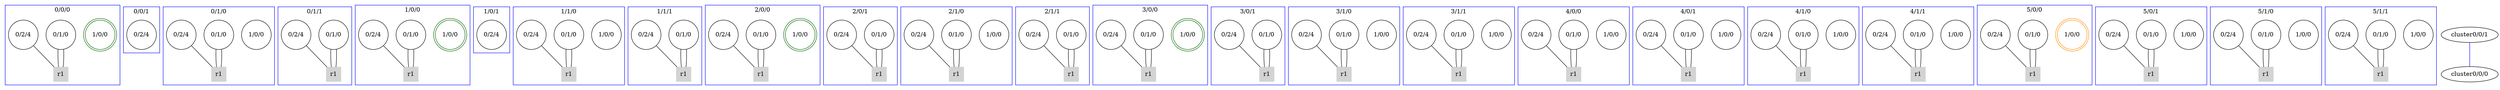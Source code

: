 graph G {
	subgraph "cluster0/0/0" {
		color=blue
		node [color=black shape=circle]
		node [color=darkgreen shape=doublecircle]
		"1/0/0-0/0/0" [label="1/0/0"]
		node [color=black shape=circle]
		"0/1/0-0/0/0" [label="0/1/0"]
		node [color=black shape=circle]
		"0/2/4-0/0/0" [label="0/2/4"]
		label="0/0/0"
		node [color=lightgrey shape=square style=filled width=0.47]
		"r1-0/0/0" [label=r1]
	}
	subgraph "cluster0/0/1" {
		color=blue
		node [color=black shape=circle]
		"0/2/4-0/0/1" [label="0/2/4"]
		label="0/0/1"
		node [color=lightgrey shape=square style=filled width=0.47]
	}
	subgraph "cluster0/1/0" {
		color=blue
		node [color=black shape=circle]
		"1/0/0-0/1/0" [label="1/0/0"]
		node [color=black shape=circle]
		"0/1/0-0/1/0" [label="0/1/0"]
		node [color=black shape=circle]
		"0/2/4-0/1/0" [label="0/2/4"]
		label="0/1/0"
		node [color=lightgrey shape=square style=filled width=0.47]
		"r1-0/1/0" [label=r1]
	}
	subgraph "cluster0/1/1" {
		color=blue
		node [color=black shape=circle]
		"0/1/0-0/1/1" [label="0/1/0"]
		node [color=black shape=circle]
		"0/2/4-0/1/1" [label="0/2/4"]
		label="0/1/1"
		node [color=lightgrey shape=square style=filled width=0.47]
		"r1-0/1/1" [label=r1]
	}
	subgraph "cluster1/0/0" {
		color=blue
		node [color=black shape=circle]
		node [color=darkgreen shape=doublecircle]
		"1/0/0-1/0/0" [label="1/0/0"]
		node [color=black shape=circle]
		"0/1/0-1/0/0" [label="0/1/0"]
		node [color=black shape=circle]
		"0/2/4-1/0/0" [label="0/2/4"]
		label="1/0/0"
		node [color=lightgrey shape=square style=filled width=0.47]
		"r1-1/0/0" [label=r1]
	}
	subgraph "cluster1/0/1" {
		color=blue
		node [color=black shape=circle]
		"0/2/4-1/0/1" [label="0/2/4"]
		label="1/0/1"
		node [color=lightgrey shape=square style=filled width=0.47]
	}
	subgraph "cluster1/1/0" {
		color=blue
		node [color=black shape=circle]
		"1/0/0-1/1/0" [label="1/0/0"]
		node [color=black shape=circle]
		"0/1/0-1/1/0" [label="0/1/0"]
		node [color=black shape=circle]
		"0/2/4-1/1/0" [label="0/2/4"]
		label="1/1/0"
		node [color=lightgrey shape=square style=filled width=0.47]
		"r1-1/1/0" [label=r1]
	}
	subgraph "cluster1/1/1" {
		color=blue
		node [color=black shape=circle]
		"0/1/0-1/1/1" [label="0/1/0"]
		node [color=black shape=circle]
		"0/2/4-1/1/1" [label="0/2/4"]
		label="1/1/1"
		node [color=lightgrey shape=square style=filled width=0.47]
		"r1-1/1/1" [label=r1]
	}
	subgraph "cluster2/0/0" {
		color=blue
		node [color=black shape=circle]
		node [color=darkgreen shape=doublecircle]
		"1/0/0-2/0/0" [label="1/0/0"]
		node [color=black shape=circle]
		"0/1/0-2/0/0" [label="0/1/0"]
		node [color=black shape=circle]
		"0/2/4-2/0/0" [label="0/2/4"]
		label="2/0/0"
		node [color=lightgrey shape=square style=filled width=0.47]
		"r1-2/0/0" [label=r1]
	}
	subgraph "cluster2/0/1" {
		color=blue
		node [color=black shape=circle]
		"0/1/0-2/0/1" [label="0/1/0"]
		node [color=black shape=circle]
		"0/2/4-2/0/1" [label="0/2/4"]
		label="2/0/1"
		node [color=lightgrey shape=square style=filled width=0.47]
		"r1-2/0/1" [label=r1]
	}
	subgraph "cluster2/1/0" {
		color=blue
		node [color=black shape=circle]
		"1/0/0-2/1/0" [label="1/0/0"]
		node [color=black shape=circle]
		"0/1/0-2/1/0" [label="0/1/0"]
		node [color=black shape=circle]
		"0/2/4-2/1/0" [label="0/2/4"]
		label="2/1/0"
		node [color=lightgrey shape=square style=filled width=0.47]
		"r1-2/1/0" [label=r1]
	}
	subgraph "cluster2/1/1" {
		color=blue
		node [color=black shape=circle]
		"0/1/0-2/1/1" [label="0/1/0"]
		node [color=black shape=circle]
		"0/2/4-2/1/1" [label="0/2/4"]
		label="2/1/1"
		node [color=lightgrey shape=square style=filled width=0.47]
		"r1-2/1/1" [label=r1]
	}
	subgraph "cluster3/0/0" {
		color=blue
		node [color=black shape=circle]
		node [color=darkgreen shape=doublecircle]
		"1/0/0-3/0/0" [label="1/0/0"]
		node [color=black shape=circle]
		"0/1/0-3/0/0" [label="0/1/0"]
		node [color=black shape=circle]
		"0/2/4-3/0/0" [label="0/2/4"]
		label="3/0/0"
		node [color=lightgrey shape=square style=filled width=0.47]
		"r1-3/0/0" [label=r1]
	}
	subgraph "cluster3/0/1" {
		color=blue
		node [color=black shape=circle]
		"0/1/0-3/0/1" [label="0/1/0"]
		node [color=black shape=circle]
		"0/2/4-3/0/1" [label="0/2/4"]
		label="3/0/1"
		node [color=lightgrey shape=square style=filled width=0.47]
		"r1-3/0/1" [label=r1]
	}
	subgraph "cluster3/1/0" {
		color=blue
		node [color=black shape=circle]
		"1/0/0-3/1/0" [label="1/0/0"]
		node [color=black shape=circle]
		"0/1/0-3/1/0" [label="0/1/0"]
		node [color=black shape=circle]
		"0/2/4-3/1/0" [label="0/2/4"]
		label="3/1/0"
		node [color=lightgrey shape=square style=filled width=0.47]
		"r1-3/1/0" [label=r1]
	}
	subgraph "cluster3/1/1" {
		color=blue
		node [color=black shape=circle]
		"1/0/0-3/1/1" [label="1/0/0"]
		node [color=black shape=circle]
		"0/1/0-3/1/1" [label="0/1/0"]
		node [color=black shape=circle]
		"0/2/4-3/1/1" [label="0/2/4"]
		label="3/1/1"
		node [color=lightgrey shape=square style=filled width=0.47]
		"r1-3/1/1" [label=r1]
	}
	subgraph "cluster4/0/0" {
		color=blue
		node [color=black shape=circle]
		"1/0/0-4/0/0" [label="1/0/0"]
		node [color=black shape=circle]
		"0/1/0-4/0/0" [label="0/1/0"]
		node [color=black shape=circle]
		"0/2/4-4/0/0" [label="0/2/4"]
		label="4/0/0"
		node [color=lightgrey shape=square style=filled width=0.47]
		"r1-4/0/0" [label=r1]
	}
	subgraph "cluster4/0/1" {
		color=blue
		node [color=black shape=circle]
		"1/0/0-4/0/1" [label="1/0/0"]
		node [color=black shape=circle]
		"0/1/0-4/0/1" [label="0/1/0"]
		node [color=black shape=circle]
		"0/2/4-4/0/1" [label="0/2/4"]
		label="4/0/1"
		node [color=lightgrey shape=square style=filled width=0.47]
		"r1-4/0/1" [label=r1]
	}
	subgraph "cluster4/1/0" {
		color=blue
		node [color=black shape=circle]
		"1/0/0-4/1/0" [label="1/0/0"]
		node [color=black shape=circle]
		"0/1/0-4/1/0" [label="0/1/0"]
		node [color=black shape=circle]
		"0/2/4-4/1/0" [label="0/2/4"]
		label="4/1/0"
		node [color=lightgrey shape=square style=filled width=0.47]
		"r1-4/1/0" [label=r1]
	}
	subgraph "cluster4/1/1" {
		color=blue
		node [color=black shape=circle]
		"1/0/0-4/1/1" [label="1/0/0"]
		node [color=black shape=circle]
		"0/1/0-4/1/1" [label="0/1/0"]
		node [color=black shape=circle]
		"0/2/4-4/1/1" [label="0/2/4"]
		label="4/1/1"
		node [color=lightgrey shape=square style=filled width=0.47]
		"r1-4/1/1" [label=r1]
	}
	subgraph "cluster5/0/0" {
		color=blue
		node [color=black shape=circle]
		node [color=darkorange shape=doublecircle]
		"1/0/0-5/0/0" [label="1/0/0"]
		node [color=black shape=circle]
		"0/1/0-5/0/0" [label="0/1/0"]
		node [color=black shape=circle]
		"0/2/4-5/0/0" [label="0/2/4"]
		label="5/0/0"
		node [color=lightgrey shape=square style=filled width=0.47]
		"r1-5/0/0" [label=r1]
	}
	subgraph "cluster5/0/1" {
		color=blue
		node [color=black shape=circle]
		"1/0/0-5/0/1" [label="1/0/0"]
		node [color=black shape=circle]
		"0/1/0-5/0/1" [label="0/1/0"]
		node [color=black shape=circle]
		"0/2/4-5/0/1" [label="0/2/4"]
		label="5/0/1"
		node [color=lightgrey shape=square style=filled width=0.47]
		"r1-5/0/1" [label=r1]
	}
	subgraph "cluster5/1/0" {
		color=blue
		node [color=black shape=circle]
		"1/0/0-5/1/0" [label="1/0/0"]
		node [color=black shape=circle]
		"0/1/0-5/1/0" [label="0/1/0"]
		node [color=black shape=circle]
		"0/2/4-5/1/0" [label="0/2/4"]
		label="5/1/0"
		node [color=lightgrey shape=square style=filled width=0.47]
		"r1-5/1/0" [label=r1]
	}
	subgraph "cluster5/1/1" {
		color=blue
		node [color=black shape=circle]
		"1/0/0-5/1/1" [label="1/0/0"]
		node [color=black shape=circle]
		"0/1/0-5/1/1" [label="0/1/0"]
		node [color=black shape=circle]
		"0/2/4-5/1/1" [label="0/2/4"]
		label="5/1/1"
		node [color=lightgrey shape=square style=filled width=0.47]
		"r1-5/1/1" [label=r1]
	}
	compound=true
	"cluster0/0/1" -- "cluster0/0/0" [color=blue]
	"0/1/0-0/0/0" -- "r1-0/0/0"
	"0/1/0-0/0/0" -- "r1-0/0/0"
	"0/2/4-0/0/0" -- "r1-0/0/0"
	"0/1/0-0/1/0" -- "r1-0/1/0"
	"0/1/0-0/1/0" -- "r1-0/1/0"
	"0/2/4-0/1/0" -- "r1-0/1/0"
	"0/1/0-0/1/1" -- "r1-0/1/1"
	"0/1/0-0/1/1" -- "r1-0/1/1"
	"0/2/4-0/1/1" -- "r1-0/1/1"
	"0/1/0-1/0/0" -- "r1-1/0/0"
	"0/1/0-1/0/0" -- "r1-1/0/0"
	"0/2/4-1/0/0" -- "r1-1/0/0"
	"0/1/0-1/1/0" -- "r1-1/1/0"
	"0/1/0-1/1/0" -- "r1-1/1/0"
	"0/2/4-1/1/0" -- "r1-1/1/0"
	"0/1/0-1/1/1" -- "r1-1/1/1"
	"0/1/0-1/1/1" -- "r1-1/1/1"
	"0/2/4-1/1/1" -- "r1-1/1/1"
	"0/1/0-2/0/0" -- "r1-2/0/0"
	"0/1/0-2/0/0" -- "r1-2/0/0"
	"0/2/4-2/0/0" -- "r1-2/0/0"
	"0/1/0-2/0/1" -- "r1-2/0/1"
	"0/1/0-2/0/1" -- "r1-2/0/1"
	"0/2/4-2/0/1" -- "r1-2/0/1"
	"0/1/0-2/1/0" -- "r1-2/1/0"
	"0/1/0-2/1/0" -- "r1-2/1/0"
	"0/2/4-2/1/0" -- "r1-2/1/0"
	"0/1/0-2/1/1" -- "r1-2/1/1"
	"0/1/0-2/1/1" -- "r1-2/1/1"
	"0/2/4-2/1/1" -- "r1-2/1/1"
	"0/1/0-3/0/0" -- "r1-3/0/0"
	"0/1/0-3/0/0" -- "r1-3/0/0"
	"0/2/4-3/0/0" -- "r1-3/0/0"
	"0/1/0-3/0/1" -- "r1-3/0/1"
	"0/1/0-3/0/1" -- "r1-3/0/1"
	"0/2/4-3/0/1" -- "r1-3/0/1"
	"0/1/0-3/1/0" -- "r1-3/1/0"
	"0/1/0-3/1/0" -- "r1-3/1/0"
	"0/2/4-3/1/0" -- "r1-3/1/0"
	"0/1/0-3/1/1" -- "r1-3/1/1"
	"0/1/0-3/1/1" -- "r1-3/1/1"
	"0/2/4-3/1/1" -- "r1-3/1/1"
	"0/1/0-4/0/0" -- "r1-4/0/0"
	"0/1/0-4/0/0" -- "r1-4/0/0"
	"0/2/4-4/0/0" -- "r1-4/0/0"
	"0/1/0-4/0/1" -- "r1-4/0/1"
	"0/1/0-4/0/1" -- "r1-4/0/1"
	"0/2/4-4/0/1" -- "r1-4/0/1"
	"0/1/0-4/1/0" -- "r1-4/1/0"
	"0/1/0-4/1/0" -- "r1-4/1/0"
	"0/2/4-4/1/0" -- "r1-4/1/0"
	"0/1/0-4/1/1" -- "r1-4/1/1"
	"0/1/0-4/1/1" -- "r1-4/1/1"
	"0/2/4-4/1/1" -- "r1-4/1/1"
	"0/1/0-5/0/0" -- "r1-5/0/0"
	"0/1/0-5/0/0" -- "r1-5/0/0"
	"0/2/4-5/0/0" -- "r1-5/0/0"
	"0/1/0-5/0/1" -- "r1-5/0/1"
	"0/1/0-5/0/1" -- "r1-5/0/1"
	"0/2/4-5/0/1" -- "r1-5/0/1"
	"0/1/0-5/1/0" -- "r1-5/1/0"
	"0/1/0-5/1/0" -- "r1-5/1/0"
	"0/2/4-5/1/0" -- "r1-5/1/0"
	"0/1/0-5/1/1" -- "r1-5/1/1"
	"0/1/0-5/1/1" -- "r1-5/1/1"
	"0/2/4-5/1/1" -- "r1-5/1/1"
}
